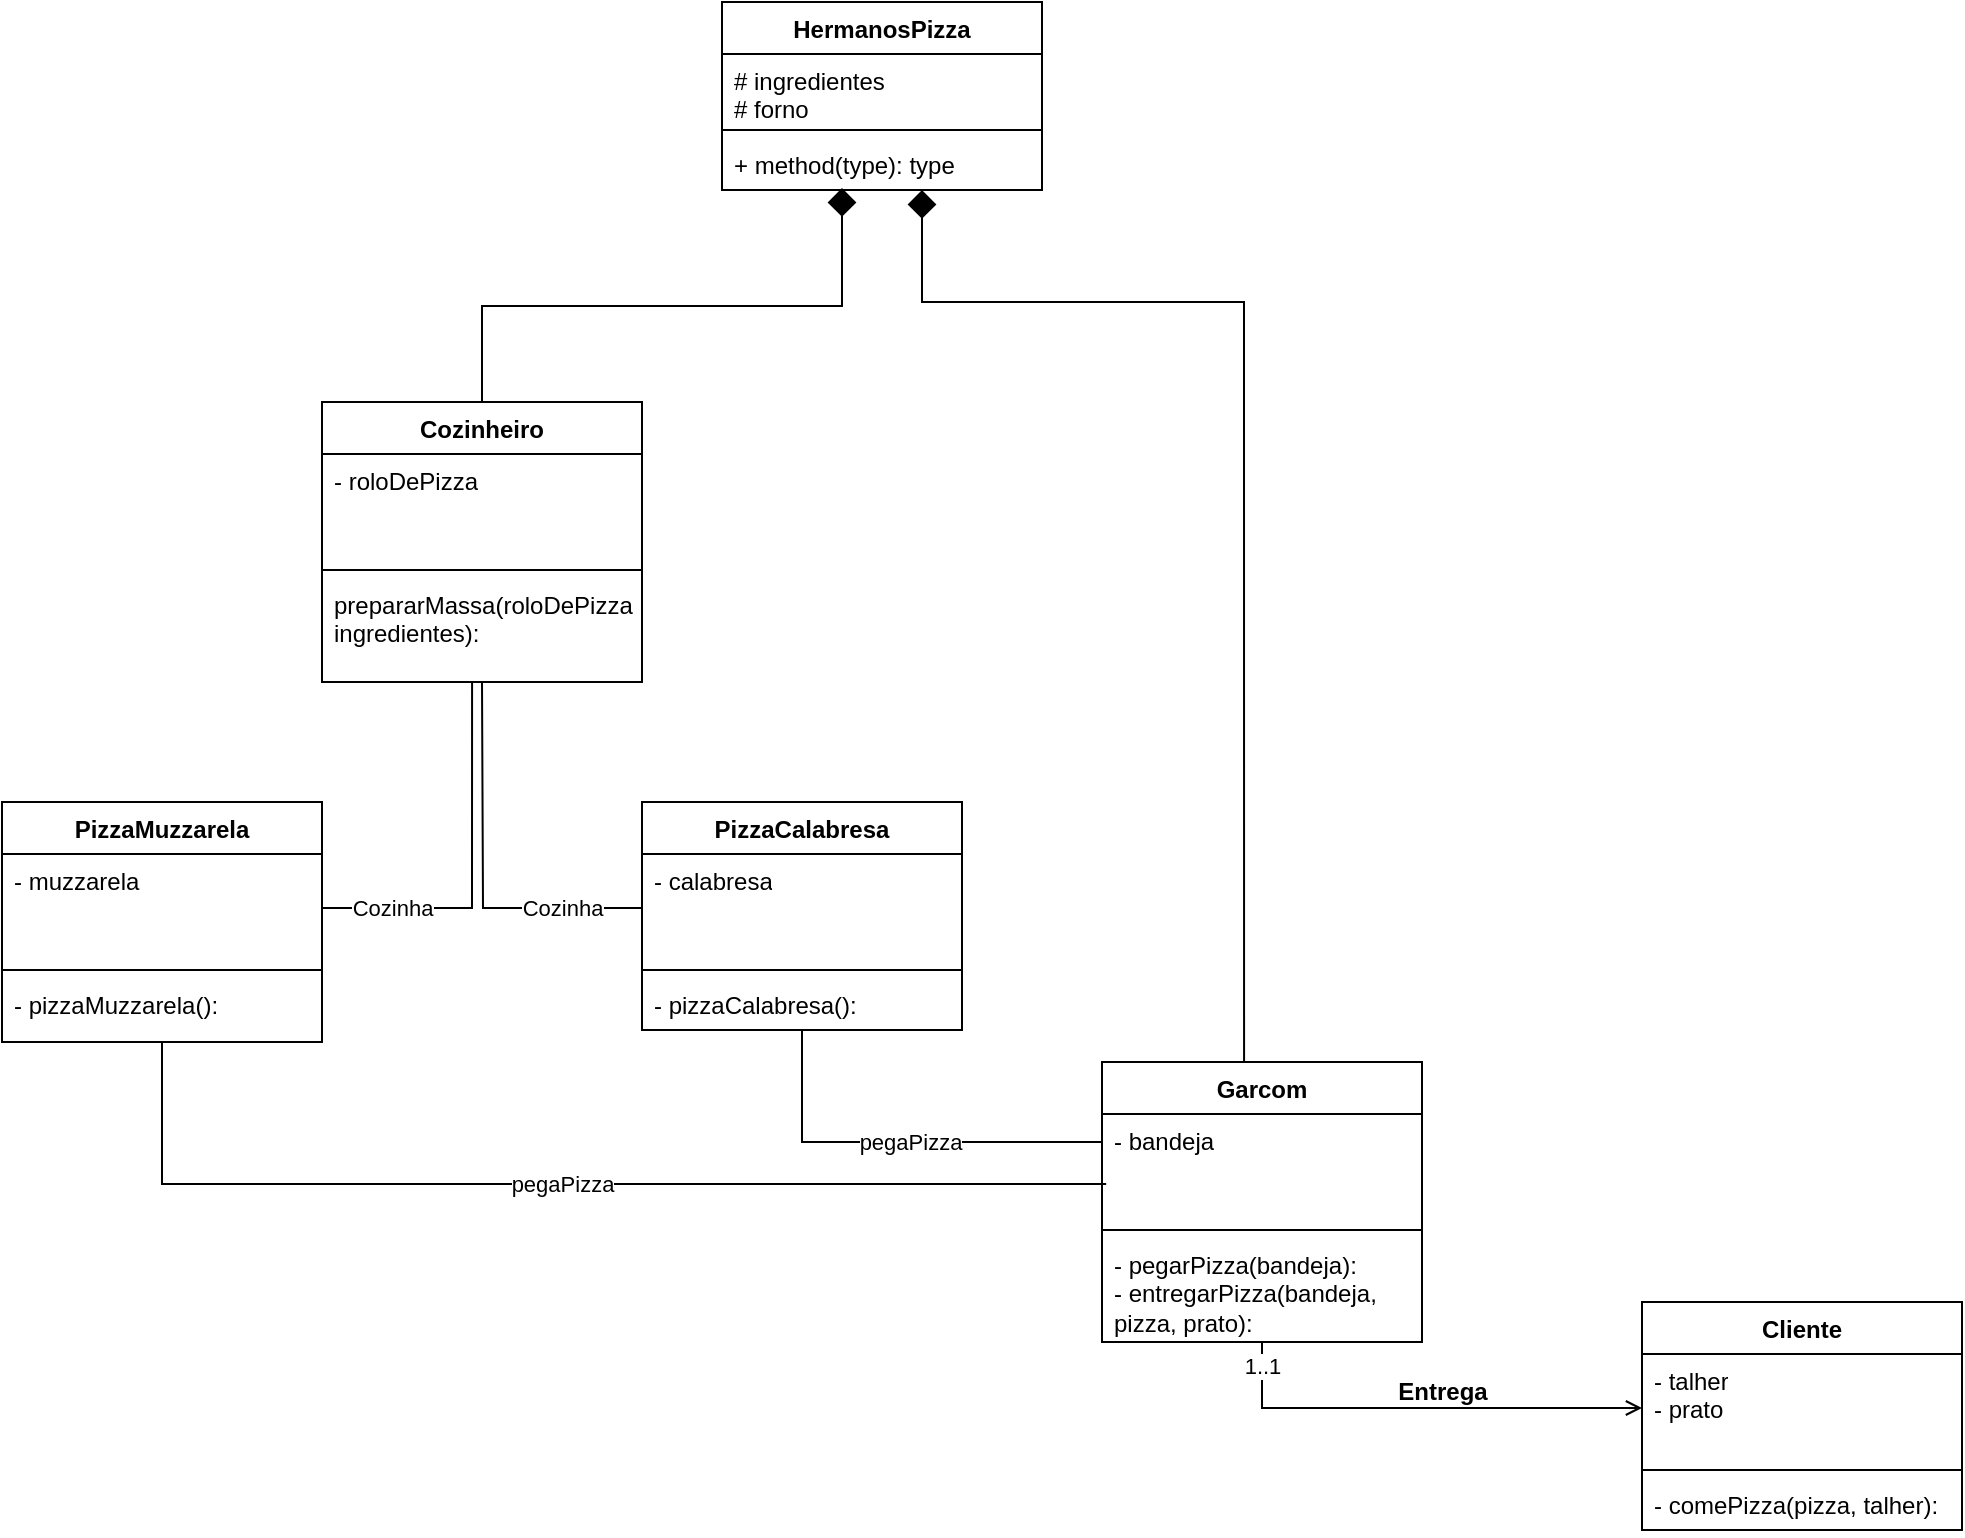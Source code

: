<mxfile version="24.7.6">
  <diagram name="Page-1" id="e7e014a7-5840-1c2e-5031-d8a46d1fe8dd">
    <mxGraphModel dx="1393" dy="796" grid="1" gridSize="10" guides="1" tooltips="1" connect="1" arrows="1" fold="1" page="1" pageScale="1" pageWidth="1169" pageHeight="826" background="none" math="0" shadow="0">
      <root>
        <mxCell id="0" />
        <mxCell id="1" parent="0" />
        <mxCell id="d01wpcPB62GANtAtGYZp-93" value="HermanosPizza" style="swimlane;fontStyle=1;align=center;verticalAlign=top;childLayout=stackLayout;horizontal=1;startSize=26;horizontalStack=0;resizeParent=1;resizeParentMax=0;resizeLast=0;collapsible=1;marginBottom=0;whiteSpace=wrap;html=1;" vertex="1" parent="1">
          <mxGeometry x="480" y="40" width="160" height="94" as="geometry" />
        </mxCell>
        <mxCell id="d01wpcPB62GANtAtGYZp-94" value="# ingredientes&lt;div&gt;# forno&lt;/div&gt;" style="text;strokeColor=none;fillColor=none;align=left;verticalAlign=top;spacingLeft=4;spacingRight=4;overflow=hidden;rotatable=0;points=[[0,0.5],[1,0.5]];portConstraint=eastwest;whiteSpace=wrap;html=1;" vertex="1" parent="d01wpcPB62GANtAtGYZp-93">
          <mxGeometry y="26" width="160" height="34" as="geometry" />
        </mxCell>
        <mxCell id="d01wpcPB62GANtAtGYZp-95" value="" style="line;strokeWidth=1;fillColor=none;align=left;verticalAlign=middle;spacingTop=-1;spacingLeft=3;spacingRight=3;rotatable=0;labelPosition=right;points=[];portConstraint=eastwest;strokeColor=inherit;" vertex="1" parent="d01wpcPB62GANtAtGYZp-93">
          <mxGeometry y="60" width="160" height="8" as="geometry" />
        </mxCell>
        <mxCell id="d01wpcPB62GANtAtGYZp-96" value="+ method(type): type" style="text;strokeColor=none;fillColor=none;align=left;verticalAlign=top;spacingLeft=4;spacingRight=4;overflow=hidden;rotatable=0;points=[[0,0.5],[1,0.5]];portConstraint=eastwest;whiteSpace=wrap;html=1;" vertex="1" parent="d01wpcPB62GANtAtGYZp-93">
          <mxGeometry y="68" width="160" height="26" as="geometry" />
        </mxCell>
        <mxCell id="d01wpcPB62GANtAtGYZp-131" value="1..1" style="edgeStyle=orthogonalEdgeStyle;rounded=0;orthogonalLoop=1;jettySize=auto;html=1;entryX=0;entryY=0.5;entryDx=0;entryDy=0;endArrow=open;endFill=0;" edge="1" parent="1" source="d01wpcPB62GANtAtGYZp-99" target="d01wpcPB62GANtAtGYZp-128">
          <mxGeometry x="-0.893" relative="1" as="geometry">
            <mxPoint as="offset" />
          </mxGeometry>
        </mxCell>
        <mxCell id="d01wpcPB62GANtAtGYZp-99" value="&lt;div&gt;Garcom&lt;/div&gt;" style="swimlane;fontStyle=1;align=center;verticalAlign=top;childLayout=stackLayout;horizontal=1;startSize=26;horizontalStack=0;resizeParent=1;resizeParentMax=0;resizeLast=0;collapsible=1;marginBottom=0;whiteSpace=wrap;html=1;" vertex="1" parent="1">
          <mxGeometry x="670" y="570" width="160" height="140" as="geometry" />
        </mxCell>
        <mxCell id="d01wpcPB62GANtAtGYZp-100" value="- bandeja" style="text;strokeColor=none;fillColor=none;align=left;verticalAlign=top;spacingLeft=4;spacingRight=4;overflow=hidden;rotatable=0;points=[[0,0.5],[1,0.5]];portConstraint=eastwest;whiteSpace=wrap;html=1;" vertex="1" parent="d01wpcPB62GANtAtGYZp-99">
          <mxGeometry y="26" width="160" height="54" as="geometry" />
        </mxCell>
        <mxCell id="d01wpcPB62GANtAtGYZp-101" value="" style="line;strokeWidth=1;fillColor=none;align=left;verticalAlign=middle;spacingTop=-1;spacingLeft=3;spacingRight=3;rotatable=0;labelPosition=right;points=[];portConstraint=eastwest;strokeColor=inherit;" vertex="1" parent="d01wpcPB62GANtAtGYZp-99">
          <mxGeometry y="80" width="160" height="8" as="geometry" />
        </mxCell>
        <mxCell id="d01wpcPB62GANtAtGYZp-102" value="&lt;div&gt;- pegarPizza(bandeja):&lt;/div&gt;- entregarPizza(bandeja, pizza, prato):&lt;div&gt;&lt;br&gt;&lt;/div&gt;" style="text;strokeColor=none;fillColor=none;align=left;verticalAlign=top;spacingLeft=4;spacingRight=4;overflow=hidden;rotatable=0;points=[[0,0.5],[1,0.5]];portConstraint=eastwest;whiteSpace=wrap;html=1;" vertex="1" parent="d01wpcPB62GANtAtGYZp-99">
          <mxGeometry y="88" width="160" height="52" as="geometry" />
        </mxCell>
        <mxCell id="d01wpcPB62GANtAtGYZp-107" style="edgeStyle=orthogonalEdgeStyle;rounded=0;orthogonalLoop=1;jettySize=auto;html=1;entryX=0.375;entryY=0.962;entryDx=0;entryDy=0;entryPerimeter=0;endArrow=diamond;endFill=1;endSize=12;" edge="1" parent="1" source="d01wpcPB62GANtAtGYZp-103" target="d01wpcPB62GANtAtGYZp-96">
          <mxGeometry relative="1" as="geometry">
            <mxPoint x="490" y="190" as="targetPoint" />
          </mxGeometry>
        </mxCell>
        <mxCell id="d01wpcPB62GANtAtGYZp-103" value="&lt;div&gt;Cozinheiro&lt;/div&gt;" style="swimlane;fontStyle=1;align=center;verticalAlign=top;childLayout=stackLayout;horizontal=1;startSize=26;horizontalStack=0;resizeParent=1;resizeParentMax=0;resizeLast=0;collapsible=1;marginBottom=0;whiteSpace=wrap;html=1;" vertex="1" parent="1">
          <mxGeometry x="280" y="240" width="160" height="140" as="geometry" />
        </mxCell>
        <mxCell id="d01wpcPB62GANtAtGYZp-104" value="- roloDePizza" style="text;strokeColor=none;fillColor=none;align=left;verticalAlign=top;spacingLeft=4;spacingRight=4;overflow=hidden;rotatable=0;points=[[0,0.5],[1,0.5]];portConstraint=eastwest;whiteSpace=wrap;html=1;" vertex="1" parent="d01wpcPB62GANtAtGYZp-103">
          <mxGeometry y="26" width="160" height="54" as="geometry" />
        </mxCell>
        <mxCell id="d01wpcPB62GANtAtGYZp-105" value="" style="line;strokeWidth=1;fillColor=none;align=left;verticalAlign=middle;spacingTop=-1;spacingLeft=3;spacingRight=3;rotatable=0;labelPosition=right;points=[];portConstraint=eastwest;strokeColor=inherit;" vertex="1" parent="d01wpcPB62GANtAtGYZp-103">
          <mxGeometry y="80" width="160" height="8" as="geometry" />
        </mxCell>
        <mxCell id="d01wpcPB62GANtAtGYZp-106" value="prepararMassa(roloDePizza, ingredientes):" style="text;strokeColor=none;fillColor=none;align=left;verticalAlign=top;spacingLeft=4;spacingRight=4;overflow=hidden;rotatable=0;points=[[0,0.5],[1,0.5]];portConstraint=eastwest;whiteSpace=wrap;html=1;" vertex="1" parent="d01wpcPB62GANtAtGYZp-103">
          <mxGeometry y="88" width="160" height="52" as="geometry" />
        </mxCell>
        <mxCell id="d01wpcPB62GANtAtGYZp-108" style="edgeStyle=orthogonalEdgeStyle;rounded=0;orthogonalLoop=1;jettySize=auto;html=1;entryX=0.631;entryY=1.038;entryDx=0;entryDy=0;entryPerimeter=0;endArrow=diamond;endFill=1;endSize=12;exitX=0.444;exitY=0;exitDx=0;exitDy=0;exitPerimeter=0;" edge="1" parent="1" source="d01wpcPB62GANtAtGYZp-99">
          <mxGeometry relative="1" as="geometry">
            <mxPoint x="739.04" y="329.01" as="sourcePoint" />
            <mxPoint x="580" y="133.998" as="targetPoint" />
            <Array as="points">
              <mxPoint x="741" y="190" />
              <mxPoint x="580" y="190" />
            </Array>
          </mxGeometry>
        </mxCell>
        <mxCell id="d01wpcPB62GANtAtGYZp-135" value="pegaPizza" style="edgeStyle=orthogonalEdgeStyle;rounded=0;orthogonalLoop=1;jettySize=auto;html=1;entryX=0;entryY=0.5;entryDx=0;entryDy=0;endArrow=none;endFill=0;" edge="1" parent="1" source="d01wpcPB62GANtAtGYZp-110" target="d01wpcPB62GANtAtGYZp-100">
          <mxGeometry relative="1" as="geometry">
            <Array as="points">
              <mxPoint x="520" y="610" />
              <mxPoint x="670" y="610" />
            </Array>
          </mxGeometry>
        </mxCell>
        <mxCell id="d01wpcPB62GANtAtGYZp-110" value="&lt;div&gt;PizzaCalabresa&lt;/div&gt;" style="swimlane;fontStyle=1;align=center;verticalAlign=top;childLayout=stackLayout;horizontal=1;startSize=26;horizontalStack=0;resizeParent=1;resizeParentMax=0;resizeLast=0;collapsible=1;marginBottom=0;whiteSpace=wrap;html=1;" vertex="1" parent="1">
          <mxGeometry x="440" y="440" width="160" height="114" as="geometry" />
        </mxCell>
        <mxCell id="d01wpcPB62GANtAtGYZp-137" value="&#xa;&lt;span style=&quot;color: rgb(0, 0, 0); font-family: Helvetica; font-size: 11px; font-style: normal; font-variant-ligatures: normal; font-variant-caps: normal; font-weight: 400; letter-spacing: normal; orphans: 2; text-align: center; text-indent: 0px; text-transform: none; widows: 2; word-spacing: 0px; -webkit-text-stroke-width: 0px; white-space: nowrap; background-color: rgb(255, 255, 255); text-decoration-thickness: initial; text-decoration-style: initial; text-decoration-color: initial; display: inline !important; float: none;&quot;&gt;Cozinha&lt;/span&gt;&#xa;&#xa;" style="edgeStyle=orthogonalEdgeStyle;rounded=0;orthogonalLoop=1;jettySize=auto;html=1;endArrow=none;endFill=0;" edge="1" parent="d01wpcPB62GANtAtGYZp-110" source="d01wpcPB62GANtAtGYZp-111">
          <mxGeometry x="-0.584" y="7" relative="1" as="geometry">
            <mxPoint x="-80" y="-60" as="targetPoint" />
            <mxPoint as="offset" />
          </mxGeometry>
        </mxCell>
        <mxCell id="d01wpcPB62GANtAtGYZp-111" value="- calabresa" style="text;strokeColor=none;fillColor=none;align=left;verticalAlign=top;spacingLeft=4;spacingRight=4;overflow=hidden;rotatable=0;points=[[0,0.5],[1,0.5]];portConstraint=eastwest;whiteSpace=wrap;html=1;" vertex="1" parent="d01wpcPB62GANtAtGYZp-110">
          <mxGeometry y="26" width="160" height="54" as="geometry" />
        </mxCell>
        <mxCell id="d01wpcPB62GANtAtGYZp-112" value="" style="line;strokeWidth=1;fillColor=none;align=left;verticalAlign=middle;spacingTop=-1;spacingLeft=3;spacingRight=3;rotatable=0;labelPosition=right;points=[];portConstraint=eastwest;strokeColor=inherit;" vertex="1" parent="d01wpcPB62GANtAtGYZp-110">
          <mxGeometry y="80" width="160" height="8" as="geometry" />
        </mxCell>
        <mxCell id="d01wpcPB62GANtAtGYZp-113" value="- pizzaCalabresa():" style="text;strokeColor=none;fillColor=none;align=left;verticalAlign=top;spacingLeft=4;spacingRight=4;overflow=hidden;rotatable=0;points=[[0,0.5],[1,0.5]];portConstraint=eastwest;whiteSpace=wrap;html=1;" vertex="1" parent="d01wpcPB62GANtAtGYZp-110">
          <mxGeometry y="88" width="160" height="26" as="geometry" />
        </mxCell>
        <mxCell id="d01wpcPB62GANtAtGYZp-114" value="&lt;div&gt;PizzaMuzzarela&lt;/div&gt;" style="swimlane;fontStyle=1;align=center;verticalAlign=top;childLayout=stackLayout;horizontal=1;startSize=26;horizontalStack=0;resizeParent=1;resizeParentMax=0;resizeLast=0;collapsible=1;marginBottom=0;whiteSpace=wrap;html=1;" vertex="1" parent="1">
          <mxGeometry x="120" y="440" width="160" height="120" as="geometry" />
        </mxCell>
        <mxCell id="d01wpcPB62GANtAtGYZp-115" value="- muzzarela" style="text;strokeColor=none;fillColor=none;align=left;verticalAlign=top;spacingLeft=4;spacingRight=4;overflow=hidden;rotatable=0;points=[[0,0.5],[1,0.5]];portConstraint=eastwest;whiteSpace=wrap;html=1;" vertex="1" parent="d01wpcPB62GANtAtGYZp-114">
          <mxGeometry y="26" width="160" height="54" as="geometry" />
        </mxCell>
        <mxCell id="d01wpcPB62GANtAtGYZp-116" value="" style="line;strokeWidth=1;fillColor=none;align=left;verticalAlign=middle;spacingTop=-1;spacingLeft=3;spacingRight=3;rotatable=0;labelPosition=right;points=[];portConstraint=eastwest;strokeColor=inherit;" vertex="1" parent="d01wpcPB62GANtAtGYZp-114">
          <mxGeometry y="80" width="160" height="8" as="geometry" />
        </mxCell>
        <mxCell id="d01wpcPB62GANtAtGYZp-117" value="- pizzaMuzzarela():" style="text;strokeColor=none;fillColor=none;align=left;verticalAlign=top;spacingLeft=4;spacingRight=4;overflow=hidden;rotatable=0;points=[[0,0.5],[1,0.5]];portConstraint=eastwest;whiteSpace=wrap;html=1;" vertex="1" parent="d01wpcPB62GANtAtGYZp-114">
          <mxGeometry y="88" width="160" height="32" as="geometry" />
        </mxCell>
        <mxCell id="d01wpcPB62GANtAtGYZp-125" value="Cozinha" style="edgeStyle=orthogonalEdgeStyle;rounded=0;orthogonalLoop=1;jettySize=auto;html=1;entryX=0.469;entryY=1;entryDx=0;entryDy=0;entryPerimeter=0;endArrow=none;endFill=0;align=center;" edge="1" parent="1" source="d01wpcPB62GANtAtGYZp-115" target="d01wpcPB62GANtAtGYZp-106">
          <mxGeometry x="-0.626" relative="1" as="geometry">
            <Array as="points">
              <mxPoint x="355" y="493" />
            </Array>
            <mxPoint as="offset" />
          </mxGeometry>
        </mxCell>
        <mxCell id="d01wpcPB62GANtAtGYZp-127" value="&lt;div&gt;Cliente&lt;/div&gt;" style="swimlane;fontStyle=1;align=center;verticalAlign=top;childLayout=stackLayout;horizontal=1;startSize=26;horizontalStack=0;resizeParent=1;resizeParentMax=0;resizeLast=0;collapsible=1;marginBottom=0;whiteSpace=wrap;html=1;" vertex="1" parent="1">
          <mxGeometry x="940" y="690" width="160" height="114" as="geometry" />
        </mxCell>
        <mxCell id="d01wpcPB62GANtAtGYZp-128" value="- talher&lt;div&gt;- prato&lt;/div&gt;" style="text;strokeColor=none;fillColor=none;align=left;verticalAlign=top;spacingLeft=4;spacingRight=4;overflow=hidden;rotatable=0;points=[[0,0.5],[1,0.5]];portConstraint=eastwest;whiteSpace=wrap;html=1;" vertex="1" parent="d01wpcPB62GANtAtGYZp-127">
          <mxGeometry y="26" width="160" height="54" as="geometry" />
        </mxCell>
        <mxCell id="d01wpcPB62GANtAtGYZp-129" value="" style="line;strokeWidth=1;fillColor=none;align=left;verticalAlign=middle;spacingTop=-1;spacingLeft=3;spacingRight=3;rotatable=0;labelPosition=right;points=[];portConstraint=eastwest;strokeColor=inherit;" vertex="1" parent="d01wpcPB62GANtAtGYZp-127">
          <mxGeometry y="80" width="160" height="8" as="geometry" />
        </mxCell>
        <mxCell id="d01wpcPB62GANtAtGYZp-130" value="- comePizza(pizza, talher):" style="text;strokeColor=none;fillColor=none;align=left;verticalAlign=top;spacingLeft=4;spacingRight=4;overflow=hidden;rotatable=0;points=[[0,0.5],[1,0.5]];portConstraint=eastwest;whiteSpace=wrap;html=1;" vertex="1" parent="d01wpcPB62GANtAtGYZp-127">
          <mxGeometry y="88" width="160" height="26" as="geometry" />
        </mxCell>
        <mxCell id="d01wpcPB62GANtAtGYZp-132" value="Entrega" style="text;strokeColor=none;fillColor=none;html=1;fontSize=12;fontStyle=1;verticalAlign=middle;align=center;" vertex="1" parent="1">
          <mxGeometry x="820" y="730" width="40" height="10" as="geometry" />
        </mxCell>
        <mxCell id="d01wpcPB62GANtAtGYZp-136" value="pegaPizza" style="edgeStyle=orthogonalEdgeStyle;rounded=0;orthogonalLoop=1;jettySize=auto;html=1;entryX=0.013;entryY=0.648;entryDx=0;entryDy=0;entryPerimeter=0;endArrow=none;endFill=0;" edge="1" parent="1" source="d01wpcPB62GANtAtGYZp-114" target="d01wpcPB62GANtAtGYZp-100">
          <mxGeometry relative="1" as="geometry" />
        </mxCell>
      </root>
    </mxGraphModel>
  </diagram>
</mxfile>
